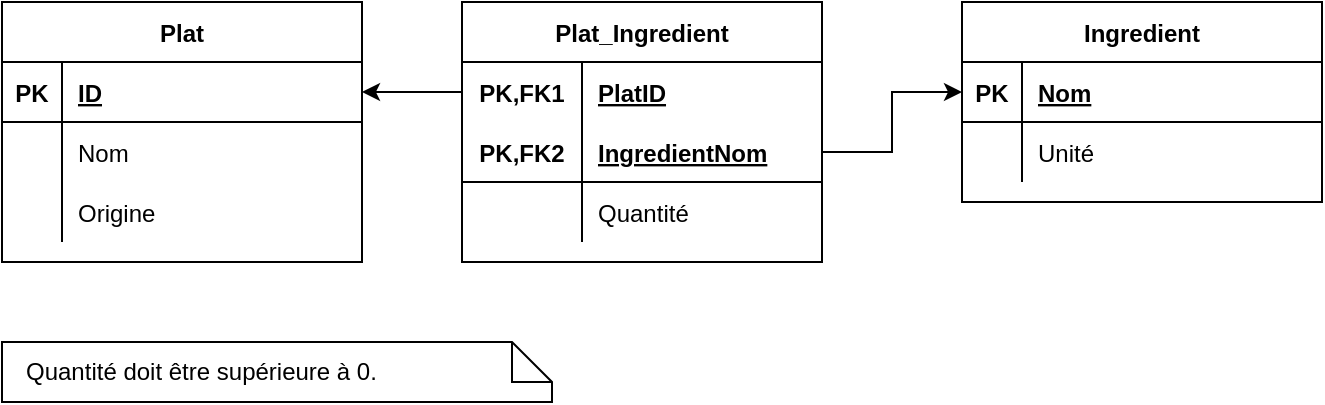 <mxfile version="18.1.3" type="device"><diagram id="-hQSFdfBJGjLHkzcyC0C" name="Page-1"><mxGraphModel dx="1102" dy="865" grid="1" gridSize="10" guides="1" tooltips="1" connect="1" arrows="1" fold="1" page="1" pageScale="1" pageWidth="827" pageHeight="1169" math="0" shadow="0"><root><mxCell id="0"/><mxCell id="1" parent="0"/><mxCell id="fMdUZCBsFx4eZDRbAy8Y-1" value="Plat_Ingredient" style="shape=table;startSize=30;container=1;collapsible=1;childLayout=tableLayout;fixedRows=1;rowLines=0;fontStyle=1;align=center;resizeLast=1;" vertex="1" parent="1"><mxGeometry x="320" y="300" width="180" height="130" as="geometry"/></mxCell><mxCell id="fMdUZCBsFx4eZDRbAy8Y-2" value="" style="shape=tableRow;horizontal=0;startSize=0;swimlaneHead=0;swimlaneBody=0;fillColor=none;collapsible=0;dropTarget=0;points=[[0,0.5],[1,0.5]];portConstraint=eastwest;top=0;left=0;right=0;bottom=0;" vertex="1" parent="fMdUZCBsFx4eZDRbAy8Y-1"><mxGeometry y="30" width="180" height="30" as="geometry"/></mxCell><mxCell id="fMdUZCBsFx4eZDRbAy8Y-3" value="PK,FK1" style="shape=partialRectangle;connectable=0;fillColor=none;top=0;left=0;bottom=0;right=0;fontStyle=1;overflow=hidden;" vertex="1" parent="fMdUZCBsFx4eZDRbAy8Y-2"><mxGeometry width="60" height="30" as="geometry"><mxRectangle width="60" height="30" as="alternateBounds"/></mxGeometry></mxCell><mxCell id="fMdUZCBsFx4eZDRbAy8Y-4" value="PlatID" style="shape=partialRectangle;connectable=0;fillColor=none;top=0;left=0;bottom=0;right=0;align=left;spacingLeft=6;fontStyle=5;overflow=hidden;" vertex="1" parent="fMdUZCBsFx4eZDRbAy8Y-2"><mxGeometry x="60" width="120" height="30" as="geometry"><mxRectangle width="120" height="30" as="alternateBounds"/></mxGeometry></mxCell><mxCell id="fMdUZCBsFx4eZDRbAy8Y-5" value="" style="shape=tableRow;horizontal=0;startSize=0;swimlaneHead=0;swimlaneBody=0;fillColor=none;collapsible=0;dropTarget=0;points=[[0,0.5],[1,0.5]];portConstraint=eastwest;top=0;left=0;right=0;bottom=1;" vertex="1" parent="fMdUZCBsFx4eZDRbAy8Y-1"><mxGeometry y="60" width="180" height="30" as="geometry"/></mxCell><mxCell id="fMdUZCBsFx4eZDRbAy8Y-6" value="PK,FK2" style="shape=partialRectangle;connectable=0;fillColor=none;top=0;left=0;bottom=0;right=0;fontStyle=1;overflow=hidden;" vertex="1" parent="fMdUZCBsFx4eZDRbAy8Y-5"><mxGeometry width="60" height="30" as="geometry"><mxRectangle width="60" height="30" as="alternateBounds"/></mxGeometry></mxCell><mxCell id="fMdUZCBsFx4eZDRbAy8Y-7" value="IngredientNom" style="shape=partialRectangle;connectable=0;fillColor=none;top=0;left=0;bottom=0;right=0;align=left;spacingLeft=6;fontStyle=5;overflow=hidden;" vertex="1" parent="fMdUZCBsFx4eZDRbAy8Y-5"><mxGeometry x="60" width="120" height="30" as="geometry"><mxRectangle width="120" height="30" as="alternateBounds"/></mxGeometry></mxCell><mxCell id="fMdUZCBsFx4eZDRbAy8Y-8" value="" style="shape=tableRow;horizontal=0;startSize=0;swimlaneHead=0;swimlaneBody=0;fillColor=none;collapsible=0;dropTarget=0;points=[[0,0.5],[1,0.5]];portConstraint=eastwest;top=0;left=0;right=0;bottom=0;" vertex="1" parent="fMdUZCBsFx4eZDRbAy8Y-1"><mxGeometry y="90" width="180" height="30" as="geometry"/></mxCell><mxCell id="fMdUZCBsFx4eZDRbAy8Y-9" value="" style="shape=partialRectangle;connectable=0;fillColor=none;top=0;left=0;bottom=0;right=0;editable=1;overflow=hidden;" vertex="1" parent="fMdUZCBsFx4eZDRbAy8Y-8"><mxGeometry width="60" height="30" as="geometry"><mxRectangle width="60" height="30" as="alternateBounds"/></mxGeometry></mxCell><mxCell id="fMdUZCBsFx4eZDRbAy8Y-10" value="Quantité" style="shape=partialRectangle;connectable=0;fillColor=none;top=0;left=0;bottom=0;right=0;align=left;spacingLeft=6;overflow=hidden;" vertex="1" parent="fMdUZCBsFx4eZDRbAy8Y-8"><mxGeometry x="60" width="120" height="30" as="geometry"><mxRectangle width="120" height="30" as="alternateBounds"/></mxGeometry></mxCell><mxCell id="fMdUZCBsFx4eZDRbAy8Y-14" value="Plat" style="shape=table;startSize=30;container=1;collapsible=1;childLayout=tableLayout;fixedRows=1;rowLines=0;fontStyle=1;align=center;resizeLast=1;" vertex="1" parent="1"><mxGeometry x="90" y="300" width="180" height="130" as="geometry"/></mxCell><mxCell id="fMdUZCBsFx4eZDRbAy8Y-15" value="" style="shape=tableRow;horizontal=0;startSize=0;swimlaneHead=0;swimlaneBody=0;fillColor=none;collapsible=0;dropTarget=0;points=[[0,0.5],[1,0.5]];portConstraint=eastwest;top=0;left=0;right=0;bottom=1;" vertex="1" parent="fMdUZCBsFx4eZDRbAy8Y-14"><mxGeometry y="30" width="180" height="30" as="geometry"/></mxCell><mxCell id="fMdUZCBsFx4eZDRbAy8Y-16" value="PK" style="shape=partialRectangle;connectable=0;fillColor=none;top=0;left=0;bottom=0;right=0;fontStyle=1;overflow=hidden;" vertex="1" parent="fMdUZCBsFx4eZDRbAy8Y-15"><mxGeometry width="30" height="30" as="geometry"><mxRectangle width="30" height="30" as="alternateBounds"/></mxGeometry></mxCell><mxCell id="fMdUZCBsFx4eZDRbAy8Y-17" value="ID" style="shape=partialRectangle;connectable=0;fillColor=none;top=0;left=0;bottom=0;right=0;align=left;spacingLeft=6;fontStyle=5;overflow=hidden;" vertex="1" parent="fMdUZCBsFx4eZDRbAy8Y-15"><mxGeometry x="30" width="150" height="30" as="geometry"><mxRectangle width="150" height="30" as="alternateBounds"/></mxGeometry></mxCell><mxCell id="fMdUZCBsFx4eZDRbAy8Y-18" value="" style="shape=tableRow;horizontal=0;startSize=0;swimlaneHead=0;swimlaneBody=0;fillColor=none;collapsible=0;dropTarget=0;points=[[0,0.5],[1,0.5]];portConstraint=eastwest;top=0;left=0;right=0;bottom=0;" vertex="1" parent="fMdUZCBsFx4eZDRbAy8Y-14"><mxGeometry y="60" width="180" height="30" as="geometry"/></mxCell><mxCell id="fMdUZCBsFx4eZDRbAy8Y-19" value="" style="shape=partialRectangle;connectable=0;fillColor=none;top=0;left=0;bottom=0;right=0;editable=1;overflow=hidden;" vertex="1" parent="fMdUZCBsFx4eZDRbAy8Y-18"><mxGeometry width="30" height="30" as="geometry"><mxRectangle width="30" height="30" as="alternateBounds"/></mxGeometry></mxCell><mxCell id="fMdUZCBsFx4eZDRbAy8Y-20" value="Nom" style="shape=partialRectangle;connectable=0;fillColor=none;top=0;left=0;bottom=0;right=0;align=left;spacingLeft=6;overflow=hidden;" vertex="1" parent="fMdUZCBsFx4eZDRbAy8Y-18"><mxGeometry x="30" width="150" height="30" as="geometry"><mxRectangle width="150" height="30" as="alternateBounds"/></mxGeometry></mxCell><mxCell id="fMdUZCBsFx4eZDRbAy8Y-21" value="" style="shape=tableRow;horizontal=0;startSize=0;swimlaneHead=0;swimlaneBody=0;fillColor=none;collapsible=0;dropTarget=0;points=[[0,0.5],[1,0.5]];portConstraint=eastwest;top=0;left=0;right=0;bottom=0;" vertex="1" parent="fMdUZCBsFx4eZDRbAy8Y-14"><mxGeometry y="90" width="180" height="30" as="geometry"/></mxCell><mxCell id="fMdUZCBsFx4eZDRbAy8Y-22" value="" style="shape=partialRectangle;connectable=0;fillColor=none;top=0;left=0;bottom=0;right=0;editable=1;overflow=hidden;" vertex="1" parent="fMdUZCBsFx4eZDRbAy8Y-21"><mxGeometry width="30" height="30" as="geometry"><mxRectangle width="30" height="30" as="alternateBounds"/></mxGeometry></mxCell><mxCell id="fMdUZCBsFx4eZDRbAy8Y-23" value="Origine" style="shape=partialRectangle;connectable=0;fillColor=none;top=0;left=0;bottom=0;right=0;align=left;spacingLeft=6;overflow=hidden;" vertex="1" parent="fMdUZCBsFx4eZDRbAy8Y-21"><mxGeometry x="30" width="150" height="30" as="geometry"><mxRectangle width="150" height="30" as="alternateBounds"/></mxGeometry></mxCell><mxCell id="fMdUZCBsFx4eZDRbAy8Y-27" value="Ingredient" style="shape=table;startSize=30;container=1;collapsible=1;childLayout=tableLayout;fixedRows=1;rowLines=0;fontStyle=1;align=center;resizeLast=1;" vertex="1" parent="1"><mxGeometry x="570" y="300" width="180" height="100" as="geometry"/></mxCell><mxCell id="fMdUZCBsFx4eZDRbAy8Y-28" value="" style="shape=tableRow;horizontal=0;startSize=0;swimlaneHead=0;swimlaneBody=0;fillColor=none;collapsible=0;dropTarget=0;points=[[0,0.5],[1,0.5]];portConstraint=eastwest;top=0;left=0;right=0;bottom=1;" vertex="1" parent="fMdUZCBsFx4eZDRbAy8Y-27"><mxGeometry y="30" width="180" height="30" as="geometry"/></mxCell><mxCell id="fMdUZCBsFx4eZDRbAy8Y-29" value="PK" style="shape=partialRectangle;connectable=0;fillColor=none;top=0;left=0;bottom=0;right=0;fontStyle=1;overflow=hidden;" vertex="1" parent="fMdUZCBsFx4eZDRbAy8Y-28"><mxGeometry width="30" height="30" as="geometry"><mxRectangle width="30" height="30" as="alternateBounds"/></mxGeometry></mxCell><mxCell id="fMdUZCBsFx4eZDRbAy8Y-30" value="Nom" style="shape=partialRectangle;connectable=0;fillColor=none;top=0;left=0;bottom=0;right=0;align=left;spacingLeft=6;fontStyle=5;overflow=hidden;" vertex="1" parent="fMdUZCBsFx4eZDRbAy8Y-28"><mxGeometry x="30" width="150" height="30" as="geometry"><mxRectangle width="150" height="30" as="alternateBounds"/></mxGeometry></mxCell><mxCell id="fMdUZCBsFx4eZDRbAy8Y-31" value="" style="shape=tableRow;horizontal=0;startSize=0;swimlaneHead=0;swimlaneBody=0;fillColor=none;collapsible=0;dropTarget=0;points=[[0,0.5],[1,0.5]];portConstraint=eastwest;top=0;left=0;right=0;bottom=0;" vertex="1" parent="fMdUZCBsFx4eZDRbAy8Y-27"><mxGeometry y="60" width="180" height="30" as="geometry"/></mxCell><mxCell id="fMdUZCBsFx4eZDRbAy8Y-32" value="" style="shape=partialRectangle;connectable=0;fillColor=none;top=0;left=0;bottom=0;right=0;editable=1;overflow=hidden;" vertex="1" parent="fMdUZCBsFx4eZDRbAy8Y-31"><mxGeometry width="30" height="30" as="geometry"><mxRectangle width="30" height="30" as="alternateBounds"/></mxGeometry></mxCell><mxCell id="fMdUZCBsFx4eZDRbAy8Y-33" value="Unité" style="shape=partialRectangle;connectable=0;fillColor=none;top=0;left=0;bottom=0;right=0;align=left;spacingLeft=6;overflow=hidden;" vertex="1" parent="fMdUZCBsFx4eZDRbAy8Y-31"><mxGeometry x="30" width="150" height="30" as="geometry"><mxRectangle width="150" height="30" as="alternateBounds"/></mxGeometry></mxCell><mxCell id="fMdUZCBsFx4eZDRbAy8Y-37" style="edgeStyle=orthogonalEdgeStyle;rounded=0;orthogonalLoop=1;jettySize=auto;html=1;entryX=0;entryY=0.5;entryDx=0;entryDy=0;" edge="1" parent="1" source="fMdUZCBsFx4eZDRbAy8Y-5" target="fMdUZCBsFx4eZDRbAy8Y-28"><mxGeometry relative="1" as="geometry"/></mxCell><mxCell id="fMdUZCBsFx4eZDRbAy8Y-38" style="edgeStyle=orthogonalEdgeStyle;rounded=0;orthogonalLoop=1;jettySize=auto;html=1;entryX=1;entryY=0.5;entryDx=0;entryDy=0;" edge="1" parent="1" source="fMdUZCBsFx4eZDRbAy8Y-2" target="fMdUZCBsFx4eZDRbAy8Y-15"><mxGeometry relative="1" as="geometry"/></mxCell><mxCell id="fMdUZCBsFx4eZDRbAy8Y-39" value="&amp;nbsp; &amp;nbsp;Quantité doit être supérieure à 0." style="shape=note;size=20;whiteSpace=wrap;html=1;align=left;" vertex="1" parent="1"><mxGeometry x="90" y="470" width="275" height="30" as="geometry"/></mxCell></root></mxGraphModel></diagram></mxfile>
